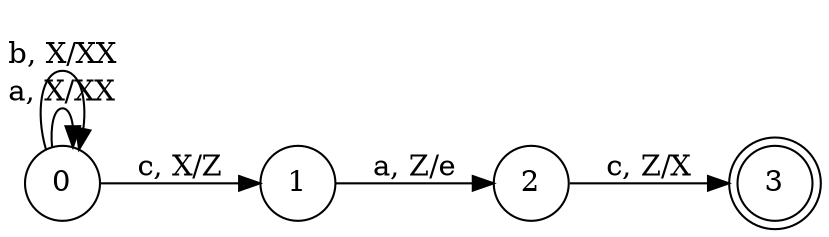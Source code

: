 digraph PDA {
	rankdir=LR;
	0 [shape=circle];
	0 -> 0 [label="a, X/XX"]
	0 -> 0 [label="b, X/XX"]
	0 -> 1 [label="c, X/Z"]
	1 [shape=circle];
	1 -> 2 [label="a, Z/e"]
	2 [shape=circle];
	2 -> 3 [label="c, Z/X"]
	3 [shape=doublecircle];
}